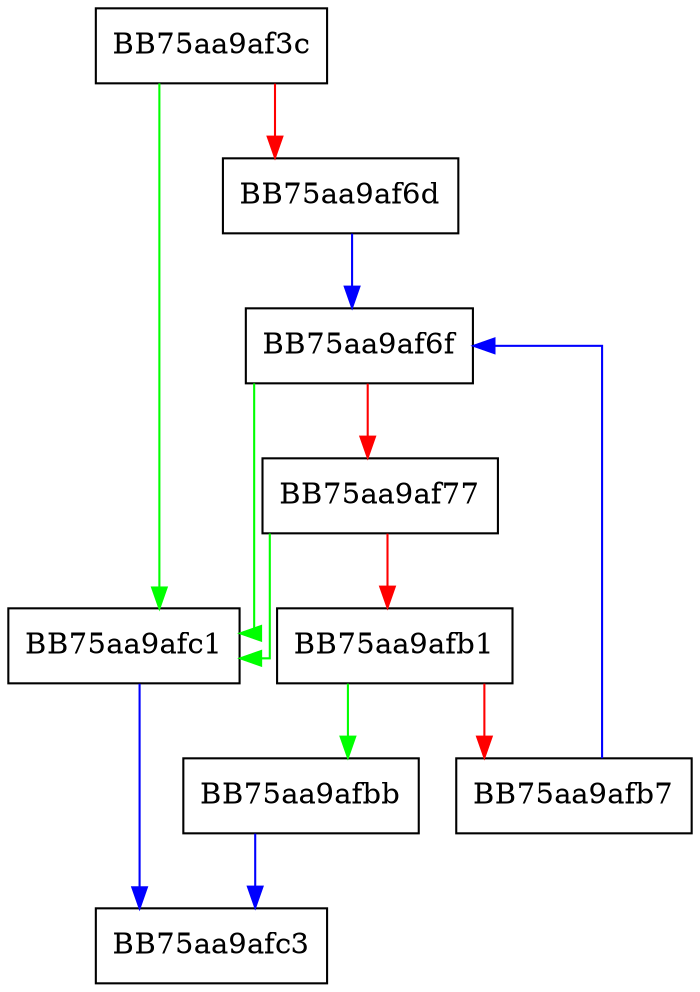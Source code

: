 digraph rpf_getarraysize {
  node [shape="box"];
  graph [splines=ortho];
  BB75aa9af3c -> BB75aa9afc1 [color="green"];
  BB75aa9af3c -> BB75aa9af6d [color="red"];
  BB75aa9af6d -> BB75aa9af6f [color="blue"];
  BB75aa9af6f -> BB75aa9afc1 [color="green"];
  BB75aa9af6f -> BB75aa9af77 [color="red"];
  BB75aa9af77 -> BB75aa9afc1 [color="green"];
  BB75aa9af77 -> BB75aa9afb1 [color="red"];
  BB75aa9afb1 -> BB75aa9afbb [color="green"];
  BB75aa9afb1 -> BB75aa9afb7 [color="red"];
  BB75aa9afb7 -> BB75aa9af6f [color="blue"];
  BB75aa9afbb -> BB75aa9afc3 [color="blue"];
  BB75aa9afc1 -> BB75aa9afc3 [color="blue"];
}